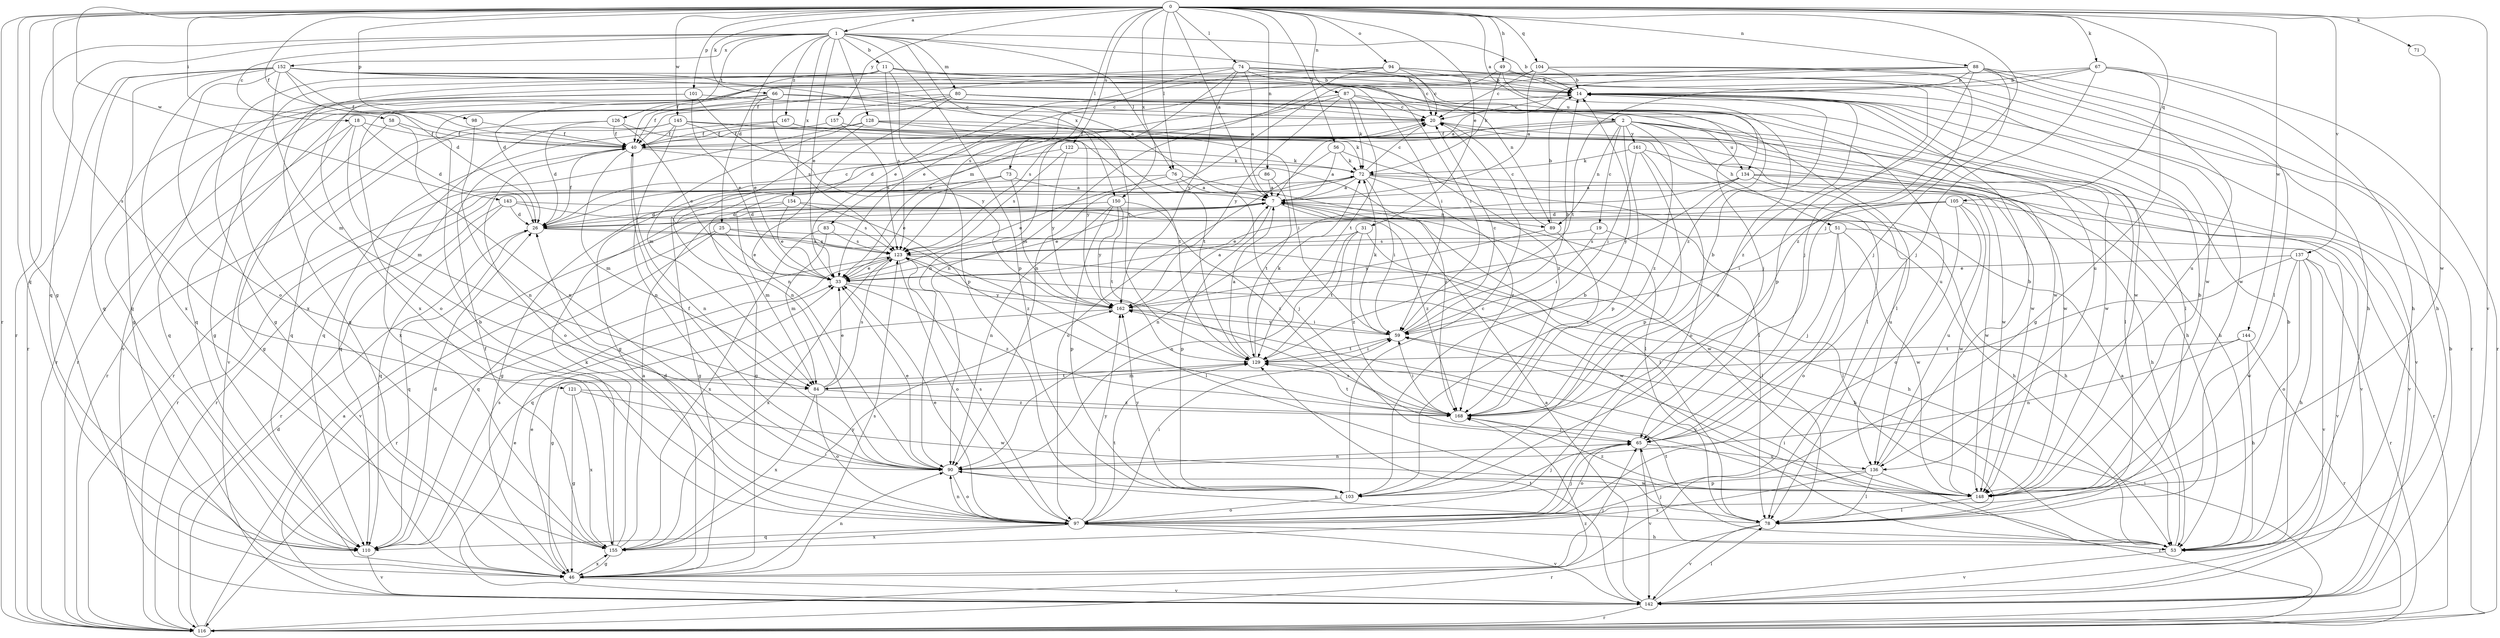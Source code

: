 strict digraph  {
0;
1;
2;
7;
11;
14;
18;
19;
20;
25;
26;
31;
33;
40;
46;
49;
51;
53;
56;
58;
59;
65;
66;
67;
71;
72;
73;
74;
76;
78;
80;
83;
84;
86;
87;
88;
89;
90;
94;
97;
98;
101;
103;
104;
105;
110;
116;
121;
122;
123;
126;
128;
129;
134;
136;
137;
142;
143;
144;
145;
148;
150;
152;
154;
155;
157;
161;
162;
167;
168;
0 -> 1  [label=a];
0 -> 2  [label=a];
0 -> 7  [label=a];
0 -> 31  [label=e];
0 -> 40  [label=f];
0 -> 46  [label=g];
0 -> 49  [label=h];
0 -> 56  [label=i];
0 -> 58  [label=i];
0 -> 65  [label=j];
0 -> 66  [label=k];
0 -> 67  [label=k];
0 -> 71  [label=k];
0 -> 73  [label=l];
0 -> 74  [label=l];
0 -> 76  [label=l];
0 -> 86  [label=n];
0 -> 87  [label=n];
0 -> 88  [label=n];
0 -> 94  [label=o];
0 -> 98  [label=p];
0 -> 101  [label=p];
0 -> 104  [label=q];
0 -> 105  [label=q];
0 -> 110  [label=q];
0 -> 116  [label=r];
0 -> 121  [label=s];
0 -> 122  [label=s];
0 -> 137  [label=v];
0 -> 142  [label=v];
0 -> 143  [label=w];
0 -> 144  [label=w];
0 -> 145  [label=w];
0 -> 150  [label=x];
0 -> 157  [label=y];
1 -> 11  [label=b];
1 -> 14  [label=b];
1 -> 18  [label=c];
1 -> 25  [label=d];
1 -> 33  [label=e];
1 -> 76  [label=l];
1 -> 80  [label=m];
1 -> 103  [label=p];
1 -> 110  [label=q];
1 -> 116  [label=r];
1 -> 126  [label=t];
1 -> 128  [label=t];
1 -> 134  [label=u];
1 -> 150  [label=x];
1 -> 152  [label=x];
1 -> 154  [label=x];
1 -> 167  [label=z];
2 -> 19  [label=c];
2 -> 26  [label=d];
2 -> 40  [label=f];
2 -> 51  [label=h];
2 -> 78  [label=l];
2 -> 83  [label=m];
2 -> 89  [label=n];
2 -> 103  [label=p];
2 -> 134  [label=u];
2 -> 148  [label=w];
2 -> 161  [label=y];
2 -> 168  [label=z];
7 -> 26  [label=d];
7 -> 33  [label=e];
7 -> 78  [label=l];
7 -> 89  [label=n];
7 -> 103  [label=p];
7 -> 148  [label=w];
7 -> 168  [label=z];
11 -> 14  [label=b];
11 -> 40  [label=f];
11 -> 46  [label=g];
11 -> 89  [label=n];
11 -> 103  [label=p];
11 -> 123  [label=s];
11 -> 136  [label=u];
11 -> 155  [label=x];
14 -> 20  [label=c];
14 -> 148  [label=w];
14 -> 168  [label=z];
18 -> 26  [label=d];
18 -> 40  [label=f];
18 -> 46  [label=g];
18 -> 84  [label=m];
18 -> 110  [label=q];
19 -> 59  [label=i];
19 -> 78  [label=l];
19 -> 123  [label=s];
20 -> 40  [label=f];
20 -> 46  [label=g];
20 -> 142  [label=v];
20 -> 148  [label=w];
25 -> 33  [label=e];
25 -> 53  [label=h];
25 -> 110  [label=q];
25 -> 123  [label=s];
25 -> 142  [label=v];
26 -> 20  [label=c];
26 -> 40  [label=f];
26 -> 78  [label=l];
26 -> 110  [label=q];
26 -> 123  [label=s];
31 -> 78  [label=l];
31 -> 90  [label=n];
31 -> 123  [label=s];
31 -> 129  [label=t];
31 -> 168  [label=z];
33 -> 162  [label=y];
33 -> 168  [label=z];
40 -> 72  [label=k];
40 -> 84  [label=m];
40 -> 90  [label=n];
40 -> 97  [label=o];
40 -> 168  [label=z];
46 -> 33  [label=e];
46 -> 65  [label=j];
46 -> 90  [label=n];
46 -> 123  [label=s];
46 -> 142  [label=v];
46 -> 155  [label=x];
49 -> 14  [label=b];
49 -> 26  [label=d];
49 -> 65  [label=j];
49 -> 72  [label=k];
49 -> 97  [label=o];
51 -> 65  [label=j];
51 -> 97  [label=o];
51 -> 123  [label=s];
51 -> 142  [label=v];
51 -> 148  [label=w];
53 -> 7  [label=a];
53 -> 14  [label=b];
53 -> 59  [label=i];
53 -> 65  [label=j];
53 -> 129  [label=t];
53 -> 142  [label=v];
53 -> 162  [label=y];
56 -> 7  [label=a];
56 -> 72  [label=k];
56 -> 78  [label=l];
56 -> 97  [label=o];
58 -> 40  [label=f];
58 -> 90  [label=n];
58 -> 142  [label=v];
59 -> 14  [label=b];
59 -> 20  [label=c];
59 -> 72  [label=k];
59 -> 129  [label=t];
59 -> 162  [label=y];
65 -> 90  [label=n];
65 -> 97  [label=o];
65 -> 136  [label=u];
65 -> 142  [label=v];
66 -> 20  [label=c];
66 -> 33  [label=e];
66 -> 40  [label=f];
66 -> 97  [label=o];
66 -> 123  [label=s];
66 -> 142  [label=v];
66 -> 148  [label=w];
67 -> 14  [label=b];
67 -> 46  [label=g];
67 -> 53  [label=h];
67 -> 65  [label=j];
67 -> 90  [label=n];
67 -> 116  [label=r];
67 -> 129  [label=t];
71 -> 148  [label=w];
72 -> 7  [label=a];
72 -> 20  [label=c];
72 -> 46  [label=g];
72 -> 59  [label=i];
72 -> 116  [label=r];
72 -> 142  [label=v];
72 -> 148  [label=w];
72 -> 168  [label=z];
73 -> 7  [label=a];
73 -> 33  [label=e];
73 -> 46  [label=g];
73 -> 162  [label=y];
74 -> 7  [label=a];
74 -> 14  [label=b];
74 -> 20  [label=c];
74 -> 33  [label=e];
74 -> 46  [label=g];
74 -> 59  [label=i];
74 -> 90  [label=n];
74 -> 148  [label=w];
74 -> 162  [label=y];
76 -> 7  [label=a];
76 -> 33  [label=e];
76 -> 65  [label=j];
76 -> 78  [label=l];
76 -> 116  [label=r];
78 -> 90  [label=n];
78 -> 116  [label=r];
78 -> 142  [label=v];
80 -> 20  [label=c];
80 -> 65  [label=j];
80 -> 78  [label=l];
80 -> 84  [label=m];
80 -> 90  [label=n];
80 -> 110  [label=q];
80 -> 116  [label=r];
80 -> 136  [label=u];
83 -> 84  [label=m];
83 -> 123  [label=s];
83 -> 155  [label=x];
84 -> 33  [label=e];
84 -> 97  [label=o];
84 -> 123  [label=s];
84 -> 129  [label=t];
84 -> 155  [label=x];
84 -> 168  [label=z];
86 -> 7  [label=a];
86 -> 46  [label=g];
86 -> 129  [label=t];
87 -> 20  [label=c];
87 -> 33  [label=e];
87 -> 72  [label=k];
87 -> 78  [label=l];
87 -> 123  [label=s];
87 -> 129  [label=t];
87 -> 162  [label=y];
88 -> 7  [label=a];
88 -> 14  [label=b];
88 -> 65  [label=j];
88 -> 78  [label=l];
88 -> 103  [label=p];
88 -> 110  [label=q];
88 -> 116  [label=r];
88 -> 123  [label=s];
88 -> 136  [label=u];
89 -> 14  [label=b];
89 -> 20  [label=c];
89 -> 162  [label=y];
89 -> 168  [label=z];
90 -> 33  [label=e];
90 -> 40  [label=f];
90 -> 97  [label=o];
90 -> 148  [label=w];
94 -> 14  [label=b];
94 -> 20  [label=c];
94 -> 33  [label=e];
94 -> 40  [label=f];
94 -> 53  [label=h];
94 -> 90  [label=n];
94 -> 148  [label=w];
97 -> 26  [label=d];
97 -> 33  [label=e];
97 -> 53  [label=h];
97 -> 59  [label=i];
97 -> 65  [label=j];
97 -> 90  [label=n];
97 -> 110  [label=q];
97 -> 123  [label=s];
97 -> 129  [label=t];
97 -> 142  [label=v];
97 -> 155  [label=x];
97 -> 162  [label=y];
98 -> 40  [label=f];
98 -> 90  [label=n];
101 -> 20  [label=c];
101 -> 33  [label=e];
101 -> 46  [label=g];
101 -> 116  [label=r];
101 -> 162  [label=y];
103 -> 14  [label=b];
103 -> 20  [label=c];
103 -> 65  [label=j];
103 -> 97  [label=o];
103 -> 162  [label=y];
104 -> 7  [label=a];
104 -> 14  [label=b];
104 -> 20  [label=c];
104 -> 53  [label=h];
104 -> 155  [label=x];
104 -> 168  [label=z];
105 -> 26  [label=d];
105 -> 33  [label=e];
105 -> 59  [label=i];
105 -> 97  [label=o];
105 -> 116  [label=r];
105 -> 136  [label=u];
105 -> 148  [label=w];
110 -> 26  [label=d];
110 -> 123  [label=s];
110 -> 142  [label=v];
116 -> 7  [label=a];
116 -> 26  [label=d];
116 -> 59  [label=i];
116 -> 168  [label=z];
121 -> 46  [label=g];
121 -> 148  [label=w];
121 -> 155  [label=x];
121 -> 168  [label=z];
122 -> 72  [label=k];
122 -> 110  [label=q];
122 -> 123  [label=s];
122 -> 162  [label=y];
123 -> 33  [label=e];
123 -> 53  [label=h];
123 -> 97  [label=o];
123 -> 116  [label=r];
123 -> 148  [label=w];
123 -> 155  [label=x];
126 -> 26  [label=d];
126 -> 33  [label=e];
126 -> 40  [label=f];
126 -> 72  [label=k];
126 -> 116  [label=r];
128 -> 40  [label=f];
128 -> 90  [label=n];
128 -> 116  [label=r];
128 -> 129  [label=t];
128 -> 162  [label=y];
128 -> 168  [label=z];
129 -> 7  [label=a];
129 -> 59  [label=i];
129 -> 72  [label=k];
129 -> 84  [label=m];
134 -> 7  [label=a];
134 -> 53  [label=h];
134 -> 90  [label=n];
134 -> 136  [label=u];
134 -> 142  [label=v];
134 -> 162  [label=y];
136 -> 14  [label=b];
136 -> 78  [label=l];
136 -> 103  [label=p];
136 -> 116  [label=r];
136 -> 155  [label=x];
137 -> 33  [label=e];
137 -> 53  [label=h];
137 -> 97  [label=o];
137 -> 110  [label=q];
137 -> 116  [label=r];
137 -> 142  [label=v];
137 -> 148  [label=w];
142 -> 7  [label=a];
142 -> 14  [label=b];
142 -> 33  [label=e];
142 -> 78  [label=l];
142 -> 116  [label=r];
142 -> 129  [label=t];
143 -> 26  [label=d];
143 -> 53  [label=h];
143 -> 110  [label=q];
143 -> 116  [label=r];
143 -> 123  [label=s];
144 -> 53  [label=h];
144 -> 90  [label=n];
144 -> 116  [label=r];
144 -> 129  [label=t];
145 -> 40  [label=f];
145 -> 53  [label=h];
145 -> 78  [label=l];
145 -> 90  [label=n];
145 -> 110  [label=q];
145 -> 148  [label=w];
145 -> 155  [label=x];
148 -> 14  [label=b];
148 -> 78  [label=l];
148 -> 123  [label=s];
148 -> 168  [label=z];
150 -> 26  [label=d];
150 -> 90  [label=n];
150 -> 103  [label=p];
150 -> 129  [label=t];
150 -> 162  [label=y];
150 -> 168  [label=z];
152 -> 7  [label=a];
152 -> 14  [label=b];
152 -> 26  [label=d];
152 -> 40  [label=f];
152 -> 46  [label=g];
152 -> 59  [label=i];
152 -> 84  [label=m];
152 -> 97  [label=o];
152 -> 110  [label=q];
152 -> 116  [label=r];
152 -> 129  [label=t];
152 -> 155  [label=x];
152 -> 168  [label=z];
154 -> 26  [label=d];
154 -> 33  [label=e];
154 -> 53  [label=h];
154 -> 84  [label=m];
154 -> 168  [label=z];
155 -> 7  [label=a];
155 -> 14  [label=b];
155 -> 40  [label=f];
155 -> 46  [label=g];
155 -> 72  [label=k];
155 -> 162  [label=y];
157 -> 40  [label=f];
157 -> 59  [label=i];
157 -> 123  [label=s];
161 -> 59  [label=i];
161 -> 72  [label=k];
161 -> 97  [label=o];
161 -> 103  [label=p];
161 -> 148  [label=w];
162 -> 7  [label=a];
162 -> 46  [label=g];
162 -> 59  [label=i];
167 -> 40  [label=f];
167 -> 53  [label=h];
167 -> 110  [label=q];
167 -> 129  [label=t];
168 -> 14  [label=b];
168 -> 59  [label=i];
168 -> 65  [label=j];
168 -> 129  [label=t];
}

